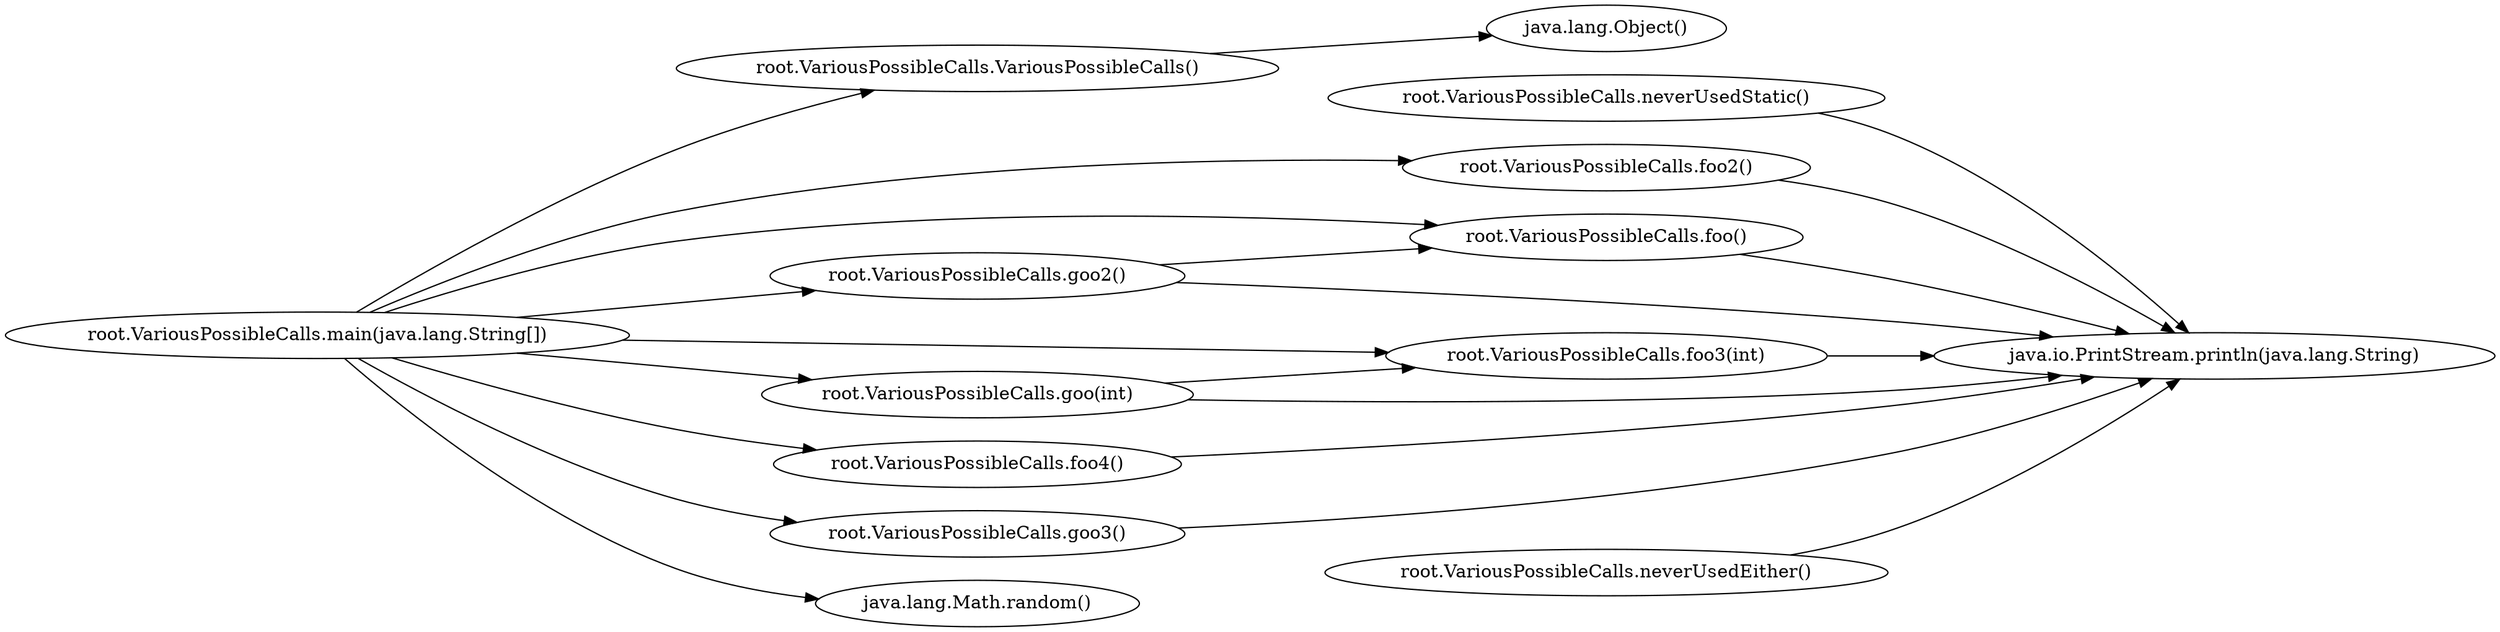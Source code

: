 digraph graphname {
rankdir="LR";
0 [label="root.VariousPossibleCalls.VariousPossibleCalls()"]
4 [label="root.VariousPossibleCalls.foo()"]
5 [label="root.VariousPossibleCalls.foo2()"]
6 [label="root.VariousPossibleCalls.foo3(int)"]
10 [label="root.VariousPossibleCalls.foo4()"]
7 [label="root.VariousPossibleCalls.goo(int)"]
8 [label="root.VariousPossibleCalls.goo2()"]
9 [label="root.VariousPossibleCalls.goo3()"]
1 [label="java.lang.Object()"]
2 [label="root.VariousPossibleCalls.main(java.lang.String[])"]
13 [label="root.VariousPossibleCalls.neverUsedEither()"]
12 [label="root.VariousPossibleCalls.neverUsedStatic()"]
11 [label="java.io.PrintStream.println(java.lang.String)"]
3 [label="java.lang.Math.random()"]
0 -> 1
2 -> 0
2 -> 3
2 -> 4
2 -> 5
2 -> 6
2 -> 7
2 -> 8
2 -> 9
2 -> 10
4 -> 11
5 -> 11
6 -> 11
7 -> 6
7 -> 11
8 -> 4
8 -> 11
9 -> 11
10 -> 11
12 -> 11
13 -> 11
}
